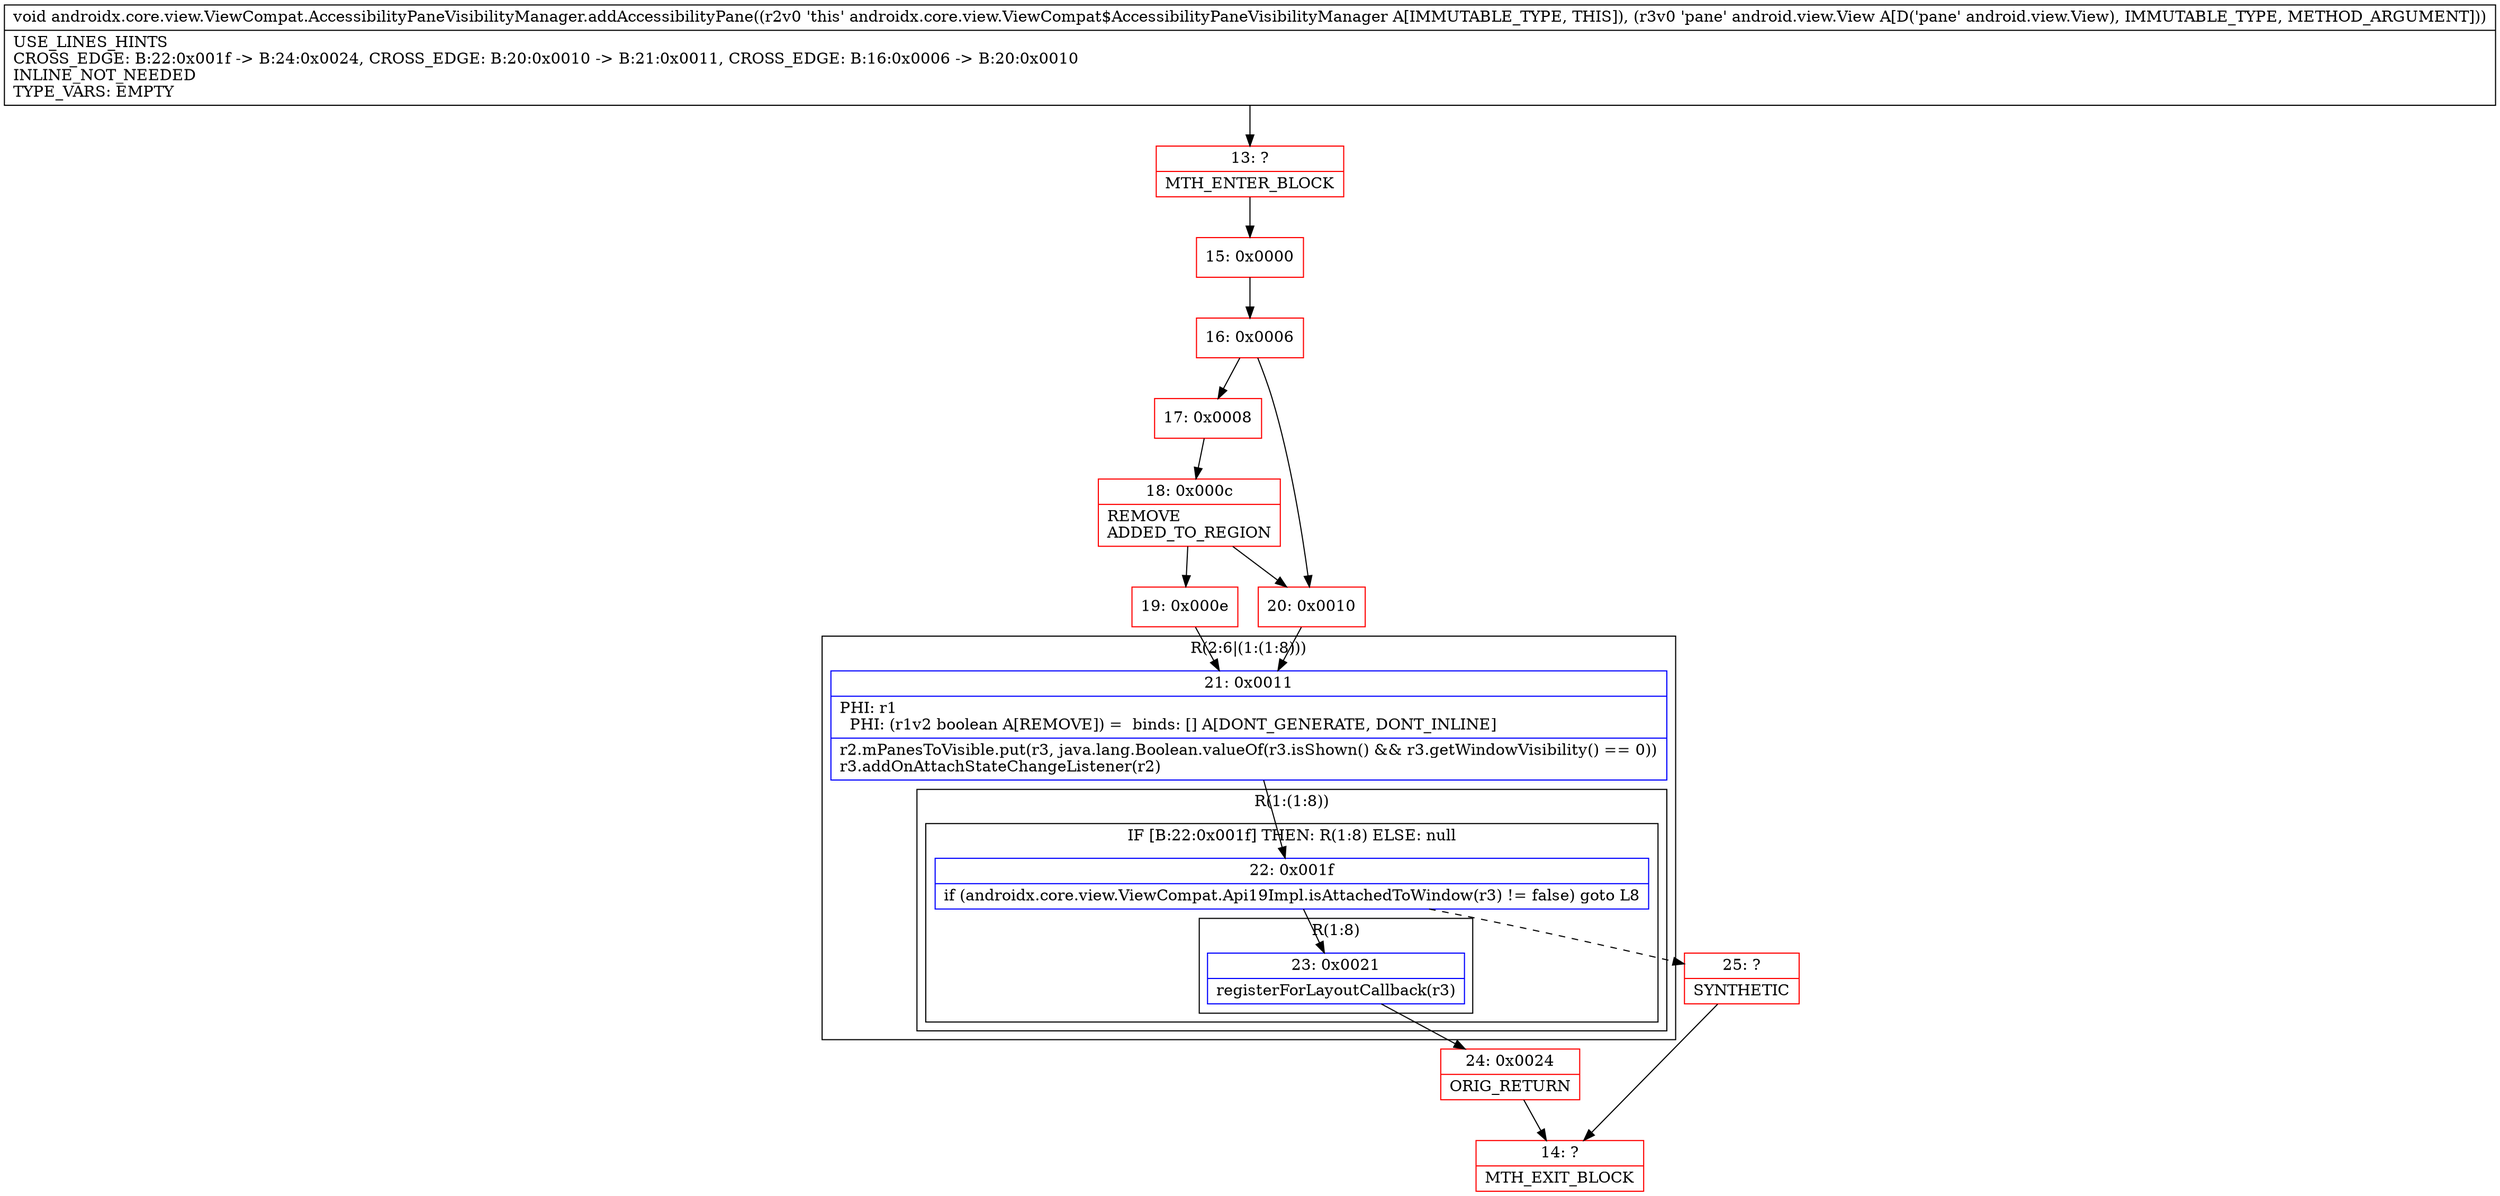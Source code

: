 digraph "CFG forandroidx.core.view.ViewCompat.AccessibilityPaneVisibilityManager.addAccessibilityPane(Landroid\/view\/View;)V" {
subgraph cluster_Region_274216175 {
label = "R(2:6|(1:(1:8)))";
node [shape=record,color=blue];
Node_21 [shape=record,label="{21\:\ 0x0011|PHI: r1 \l  PHI: (r1v2 boolean A[REMOVE]) =  binds: [] A[DONT_GENERATE, DONT_INLINE]\l|r2.mPanesToVisible.put(r3, java.lang.Boolean.valueOf(r3.isShown() && r3.getWindowVisibility() == 0))\lr3.addOnAttachStateChangeListener(r2)\l}"];
subgraph cluster_Region_709314251 {
label = "R(1:(1:8))";
node [shape=record,color=blue];
subgraph cluster_IfRegion_1664017961 {
label = "IF [B:22:0x001f] THEN: R(1:8) ELSE: null";
node [shape=record,color=blue];
Node_22 [shape=record,label="{22\:\ 0x001f|if (androidx.core.view.ViewCompat.Api19Impl.isAttachedToWindow(r3) != false) goto L8\l}"];
subgraph cluster_Region_423758666 {
label = "R(1:8)";
node [shape=record,color=blue];
Node_23 [shape=record,label="{23\:\ 0x0021|registerForLayoutCallback(r3)\l}"];
}
}
}
}
Node_13 [shape=record,color=red,label="{13\:\ ?|MTH_ENTER_BLOCK\l}"];
Node_15 [shape=record,color=red,label="{15\:\ 0x0000}"];
Node_16 [shape=record,color=red,label="{16\:\ 0x0006}"];
Node_17 [shape=record,color=red,label="{17\:\ 0x0008}"];
Node_18 [shape=record,color=red,label="{18\:\ 0x000c|REMOVE\lADDED_TO_REGION\l}"];
Node_19 [shape=record,color=red,label="{19\:\ 0x000e}"];
Node_24 [shape=record,color=red,label="{24\:\ 0x0024|ORIG_RETURN\l}"];
Node_14 [shape=record,color=red,label="{14\:\ ?|MTH_EXIT_BLOCK\l}"];
Node_25 [shape=record,color=red,label="{25\:\ ?|SYNTHETIC\l}"];
Node_20 [shape=record,color=red,label="{20\:\ 0x0010}"];
MethodNode[shape=record,label="{void androidx.core.view.ViewCompat.AccessibilityPaneVisibilityManager.addAccessibilityPane((r2v0 'this' androidx.core.view.ViewCompat$AccessibilityPaneVisibilityManager A[IMMUTABLE_TYPE, THIS]), (r3v0 'pane' android.view.View A[D('pane' android.view.View), IMMUTABLE_TYPE, METHOD_ARGUMENT]))  | USE_LINES_HINTS\lCROSS_EDGE: B:22:0x001f \-\> B:24:0x0024, CROSS_EDGE: B:20:0x0010 \-\> B:21:0x0011, CROSS_EDGE: B:16:0x0006 \-\> B:20:0x0010\lINLINE_NOT_NEEDED\lTYPE_VARS: EMPTY\l}"];
MethodNode -> Node_13;Node_21 -> Node_22;
Node_22 -> Node_23;
Node_22 -> Node_25[style=dashed];
Node_23 -> Node_24;
Node_13 -> Node_15;
Node_15 -> Node_16;
Node_16 -> Node_17;
Node_16 -> Node_20;
Node_17 -> Node_18;
Node_18 -> Node_19;
Node_18 -> Node_20;
Node_19 -> Node_21;
Node_24 -> Node_14;
Node_25 -> Node_14;
Node_20 -> Node_21;
}

